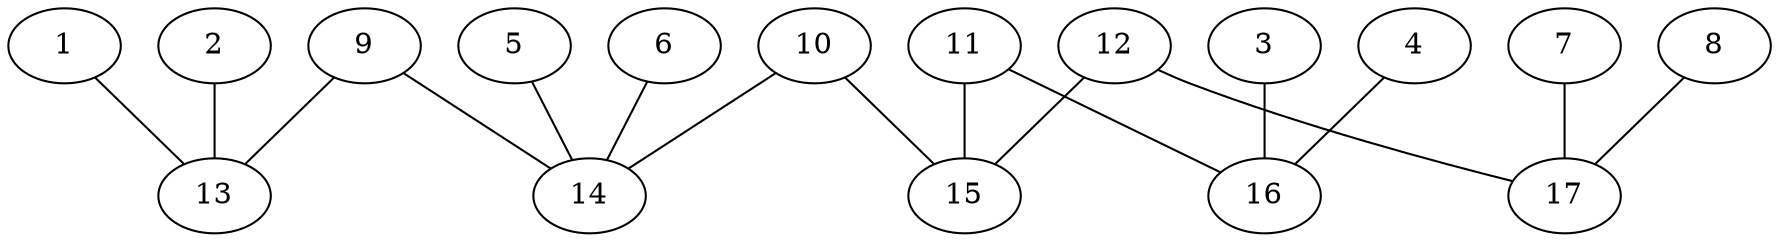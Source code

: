 graph G {
1 [ causality="false",state_var="Num[v_i₊f(t)]",type="Sf",name="v_i",sys="ODESystem(Equation[0 ~ f(t) - IfElse.ifelse(((U*t) / d) > 0.0, IfElse.ifelse(((U*t) / d) <= 1, (3.141592653589793U*h*cos((3.141592653589793U*t) / d)) / d, 0.0), 0.0)], t, Term{Real, Base.ImmutableDict{DataType, Any}}[e(t), f(t)], Sym{Real, Base.ImmutableDict{DataType, Any}}[U, d, h], Dict{Any, Any}(:f => f(t), :U => U, :d => d, :e => e(t), :h => h), Any[], Equation[], Base.RefValue{Vector{Num}}(Num[]), Base.RefValue{Any}(Matrix{Num}(undef, 0, 0)), Base.RefValue{Any}(Matrix{Num}(undef, 0, 0)), Base.RefValue{Matrix{Num}}(Matrix{Num}(undef, 0, 0)), Base.RefValue{Matrix{Num}}(Matrix{Num}(undef, 0, 0)), :v_i, ODESystem[], Dict{Any, Any}(), nothing, nothing, nothing)",];
2 [ causality="false",state_var="Num[C_2₊q(t)]",type="C",name="C_2",sys="ODESystem(Equation[Differential(t)(q(t)) ~ f(t), e(t) ~ IfElse.ifelse(q(t) >= 0.0, kt*q(t), 0)], t, Term{Real, Base.ImmutableDict{DataType, Any}}[q(t), f(t), e(t)], Sym{Real, Base.ImmutableDict{DataType, Any}}[kt], Dict{Any, Any}(:f => f(t), :kt => kt, :e => e(t), :q => q(t)), Any[], Equation[], Base.RefValue{Vector{Num}}(Num[]), Base.RefValue{Any}(Matrix{Num}(undef, 0, 0)), Base.RefValue{Any}(Matrix{Num}(undef, 0, 0)), Base.RefValue{Matrix{Num}}(Matrix{Num}(undef, 0, 0)), Base.RefValue{Matrix{Num}}(Matrix{Num}(undef, 0, 0)), :C_2, ODESystem[], Dict{Any, Any}(), nothing, nothing, nothing)",];
3 [ causality="false",state_var="Num[C_9₊q(t)]",type="C",name="C_9",sys="ODESystem(Equation[Differential(t)(q(t)) ~ f(t), e(t) ~ IfElse.ifelse(q(t) <= qs0, ks1*q(t), ks1*qs0 + ks2*(q(t) - qs0))], t, Term{Real, Base.ImmutableDict{DataType, Any}}[q(t), f(t), e(t)], Sym{Real, Base.ImmutableDict{DataType, Any}}[ks1, qs0, ks2], Dict{Any, Any}(:f => f(t), :e => e(t), :qs0 => qs0, :ks2 => ks2, :ks1 => ks1, :q => q(t)), Any[], Equation[], Base.RefValue{Vector{Num}}(Num[]), Base.RefValue{Any}(Matrix{Num}(undef, 0, 0)), Base.RefValue{Any}(Matrix{Num}(undef, 0, 0)), Base.RefValue{Matrix{Num}}(Matrix{Num}(undef, 0, 0)), Base.RefValue{Matrix{Num}}(Matrix{Num}(undef, 0, 0)), :C_9, ODESystem[], Dict{Any, Any}(), nothing, nothing, nothing)",];
4 [ causality="false",state_var="Any[]",type="R",name="R_8",sys="ODESystem(Equation[e(t) ~ B*(f(t)^3)], t, Term{Real, Base.ImmutableDict{DataType, Any}}[e(t), f(t)], Sym{Real, Base.ImmutableDict{DataType, Any}}[B], Dict{Any, Any}(:f => f(t), :e => e(t), :B => B), Any[], Equation[], Base.RefValue{Vector{Num}}(Num[]), Base.RefValue{Any}(Matrix{Num}(undef, 0, 0)), Base.RefValue{Any}(Matrix{Num}(undef, 0, 0)), Base.RefValue{Matrix{Num}}(Matrix{Num}(undef, 0, 0)), Base.RefValue{Matrix{Num}}(Matrix{Num}(undef, 0, 0)), :R_8, ODESystem[], Dict{Any, Any}(), nothing, nothing, nothing)",];
5 [ causality="false",state_var="Num[mg_us₊e(t)]",type="Se",name="mg_us",sys="ODESystem(Equation[0 ~ e(t) - Se(t)], t, Term{Real, Base.ImmutableDict{DataType, Any}}[e(t), f(t)], Term{Real, Base.ImmutableDict{DataType, Any}}[Se(t)], Dict{Any, Any}(:f => f(t), :e => e(t), :Se => Se(t)), Any[], Equation[], Base.RefValue{Vector{Num}}(Num[]), Base.RefValue{Any}(Matrix{Num}(undef, 0, 0)), Base.RefValue{Any}(Matrix{Num}(undef, 0, 0)), Base.RefValue{Matrix{Num}}(Matrix{Num}(undef, 0, 0)), Base.RefValue{Matrix{Num}}(Matrix{Num}(undef, 0, 0)), :mg_us, ODESystem[], Dict{Any, Any}(), nothing, nothing, nothing)",];
6 [ causality="false",state_var="Num[m_us₊p(t)]",type="I",name="m_us",sys="ODESystem(Equation[Differential(t)(p(t)) ~ e(t), f(t) ~ p(t) / I], t, Term{Real, Base.ImmutableDict{DataType, Any}}[e(t), f(t), p(t)], Sym{Real, Base.ImmutableDict{DataType, Any}}[I], Dict{Any, Any}(:f => f(t), :I => I, :p => p(t), :e => e(t)), Any[], Equation[], Base.RefValue{Vector{Num}}(Num[]), Base.RefValue{Any}(Matrix{Num}(undef, 0, 0)), Base.RefValue{Any}(Matrix{Num}(undef, 0, 0)), Base.RefValue{Matrix{Num}}(Matrix{Num}(undef, 0, 0)), Base.RefValue{Matrix{Num}}(Matrix{Num}(undef, 0, 0)), :m_us, ODESystem[], Dict{Any, Any}(), nothing, nothing, nothing)",];
7 [ causality="false",state_var="Num[mg_s₊e(t)]",type="Se",name="mg_s",sys="ODESystem(Equation[0 ~ e(t) - Se(t)], t, Term{Real, Base.ImmutableDict{DataType, Any}}[e(t), f(t)], Term{Real, Base.ImmutableDict{DataType, Any}}[Se(t)], Dict{Any, Any}(:f => f(t), :e => e(t), :Se => Se(t)), Any[], Equation[], Base.RefValue{Vector{Num}}(Num[]), Base.RefValue{Any}(Matrix{Num}(undef, 0, 0)), Base.RefValue{Any}(Matrix{Num}(undef, 0, 0)), Base.RefValue{Matrix{Num}}(Matrix{Num}(undef, 0, 0)), Base.RefValue{Matrix{Num}}(Matrix{Num}(undef, 0, 0)), :mg_s, ODESystem[], Dict{Any, Any}(), nothing, nothing, nothing)",];
8 [ causality="false",state_var="Num[m_s₊p(t)]",type="I",name="m_s",sys="ODESystem(Equation[Differential(t)(p(t)) ~ e(t), f(t) ~ p(t) / I], t, Term{Real, Base.ImmutableDict{DataType, Any}}[e(t), f(t), p(t)], Sym{Real, Base.ImmutableDict{DataType, Any}}[I], Dict{Any, Any}(:f => f(t), :I => I, :p => p(t), :e => e(t)), Any[], Equation[], Base.RefValue{Vector{Num}}(Num[]), Base.RefValue{Any}(Matrix{Num}(undef, 0, 0)), Base.RefValue{Any}(Matrix{Num}(undef, 0, 0)), Base.RefValue{Matrix{Num}}(Matrix{Num}(undef, 0, 0)), Base.RefValue{Matrix{Num}}(Matrix{Num}(undef, 0, 0)), :m_s, ODESystem[], Dict{Any, Any}(), nothing, nothing, nothing)",];
9 [ causality="false",state_var="Any[]",type="B",name="b3",sys="ODESystem(Equation[], t, Term{Real, Base.ImmutableDict{DataType, Any}}[e(t), f(t)], Any[], Dict{Any, Any}(:f => f(t), :e => e(t)), Any[], Equation[], Base.RefValue{Vector{Num}}(Num[]), Base.RefValue{Any}(Matrix{Num}(undef, 0, 0)), Base.RefValue{Any}(Matrix{Num}(undef, 0, 0)), Base.RefValue{Matrix{Num}}(Matrix{Num}(undef, 0, 0)), Base.RefValue{Matrix{Num}}(Matrix{Num}(undef, 0, 0)), :b3, ODESystem[], Dict{Any, Any}(), nothing, nothing, nothing)",];
10 [ causality="false",state_var="Any[]",type="B",name="b6",sys="ODESystem(Equation[], t, Term{Real, Base.ImmutableDict{DataType, Any}}[e(t), f(t)], Any[], Dict{Any, Any}(:f => f(t), :e => e(t)), Any[], Equation[], Base.RefValue{Vector{Num}}(Num[]), Base.RefValue{Any}(Matrix{Num}(undef, 0, 0)), Base.RefValue{Any}(Matrix{Num}(undef, 0, 0)), Base.RefValue{Matrix{Num}}(Matrix{Num}(undef, 0, 0)), Base.RefValue{Matrix{Num}}(Matrix{Num}(undef, 0, 0)), :b6, ODESystem[], Dict{Any, Any}(), nothing, nothing, nothing)",];
11 [ causality="false",state_var="Any[]",type="B",name="b7",sys="ODESystem(Equation[], t, Term{Real, Base.ImmutableDict{DataType, Any}}[e(t), f(t)], Any[], Dict{Any, Any}(:f => f(t), :e => e(t)), Any[], Equation[], Base.RefValue{Vector{Num}}(Num[]), Base.RefValue{Any}(Matrix{Num}(undef, 0, 0)), Base.RefValue{Any}(Matrix{Num}(undef, 0, 0)), Base.RefValue{Matrix{Num}}(Matrix{Num}(undef, 0, 0)), Base.RefValue{Matrix{Num}}(Matrix{Num}(undef, 0, 0)), :b7, ODESystem[], Dict{Any, Any}(), nothing, nothing, nothing)",];
12 [ causality="false",state_var="Any[]",type="B",name="b10",sys="ODESystem(Equation[], t, Term{Real, Base.ImmutableDict{DataType, Any}}[e(t), f(t)], Any[], Dict{Any, Any}(:f => f(t), :e => e(t)), Any[], Equation[], Base.RefValue{Vector{Num}}(Num[]), Base.RefValue{Any}(Matrix{Num}(undef, 0, 0)), Base.RefValue{Any}(Matrix{Num}(undef, 0, 0)), Base.RefValue{Matrix{Num}}(Matrix{Num}(undef, 0, 0)), Base.RefValue{Matrix{Num}}(Matrix{Num}(undef, 0, 0)), :b10, ODESystem[], Dict{Any, Any}(), nothing, nothing, nothing)",];
13 [ eqns="Equation[0 ~ v_i₊f(t) - C_2₊f(t) - b3₊f(t), C_2₊e(t) ~ b3₊e(t), b3₊e(t) ~ v_i₊e(t)]",type="J0",name="J01",sys="ODESystem(Equation[0 ~ v_i₊f(t) - C_2₊f(t) - b3₊f(t), C_2₊e(t) ~ b3₊e(t), b3₊e(t) ~ v_i₊e(t)], t, Any[], Any[], Dict{Any, Any}(), Any[], Equation[], Base.RefValue{Vector{Num}}(Num[]), Base.RefValue{Any}(Matrix{Num}(undef, 0, 0)), Base.RefValue{Any}(Matrix{Num}(undef, 0, 0)), Base.RefValue{Matrix{Num}}(Matrix{Num}(undef, 0, 0)), Base.RefValue{Matrix{Num}}(Matrix{Num}(undef, 0, 0)), :J01, ODESystem[], Dict{Any, Any}(), nothing, nothing, nothing)",ps="Any[]",];
14 [ eqns="Equation[0 ~ b3₊e(t) - b6₊e(t) - m_us₊e(t) - mg_us₊e(t), mg_us₊f(t) ~ m_us₊f(t), m_us₊f(t) ~ b3₊f(t), b3₊f(t) ~ b6₊f(t)]",type="J1",name="J11",sys="ODESystem(Equation[0 ~ b3₊e(t) - b6₊e(t) - m_us₊e(t) - mg_us₊e(t), mg_us₊f(t) ~ m_us₊f(t), m_us₊f(t) ~ b3₊f(t), b3₊f(t) ~ b6₊f(t)], t, Any[], Any[], Dict{Any, Any}(), Any[], Equation[], Base.RefValue{Vector{Num}}(Num[]), Base.RefValue{Any}(Matrix{Num}(undef, 0, 0)), Base.RefValue{Any}(Matrix{Num}(undef, 0, 0)), Base.RefValue{Matrix{Num}}(Matrix{Num}(undef, 0, 0)), Base.RefValue{Matrix{Num}}(Matrix{Num}(undef, 0, 0)), :J11, ODESystem[], Dict{Any, Any}(), nothing, nothing, nothing)",ps="Any[]",];
15 [ eqns="Equation[0 ~ b6₊f(t) - b10₊f(t) - b7₊f(t), b10₊e(t) ~ b7₊e(t), b7₊e(t) ~ b6₊e(t)]",type="J0",name="J02",sys="ODESystem(Equation[0 ~ b6₊f(t) - b10₊f(t) - b7₊f(t), b10₊e(t) ~ b7₊e(t), b7₊e(t) ~ b6₊e(t)], t, Any[], Any[], Dict{Any, Any}(), Any[], Equation[], Base.RefValue{Vector{Num}}(Num[]), Base.RefValue{Any}(Matrix{Num}(undef, 0, 0)), Base.RefValue{Any}(Matrix{Num}(undef, 0, 0)), Base.RefValue{Matrix{Num}}(Matrix{Num}(undef, 0, 0)), Base.RefValue{Matrix{Num}}(Matrix{Num}(undef, 0, 0)), :J02, ODESystem[], Dict{Any, Any}(), nothing, nothing, nothing)",ps="Any[]",];
16 [ eqns="Equation[0 ~ b7₊e(t) - C_9₊e(t) - R_8₊e(t), C_9₊f(t) ~ R_8₊f(t), R_8₊f(t) ~ b7₊f(t)]",type="J1",name="J12",sys="ODESystem(Equation[0 ~ b7₊e(t) - C_9₊e(t) - R_8₊e(t), C_9₊f(t) ~ R_8₊f(t), R_8₊f(t) ~ b7₊f(t)], t, Any[], Any[], Dict{Any, Any}(), Any[], Equation[], Base.RefValue{Vector{Num}}(Num[]), Base.RefValue{Any}(Matrix{Num}(undef, 0, 0)), Base.RefValue{Any}(Matrix{Num}(undef, 0, 0)), Base.RefValue{Matrix{Num}}(Matrix{Num}(undef, 0, 0)), Base.RefValue{Matrix{Num}}(Matrix{Num}(undef, 0, 0)), :J12, ODESystem[], Dict{Any, Any}(), nothing, nothing, nothing)",ps="Any[]",];
17 [ eqns="Equation[0 ~ b10₊e(t) - m_s₊e(t) - mg_s₊e(t), b10₊f(t) ~ mg_s₊f(t), mg_s₊f(t) ~ m_s₊f(t)]",type="J1",name="J13",sys="ODESystem(Equation[0 ~ b10₊e(t) - m_s₊e(t) - mg_s₊e(t), b10₊f(t) ~ mg_s₊f(t), mg_s₊f(t) ~ m_s₊f(t)], t, Any[], Any[], Dict{Any, Any}(), Any[], Equation[], Base.RefValue{Vector{Num}}(Num[]), Base.RefValue{Any}(Matrix{Num}(undef, 0, 0)), Base.RefValue{Any}(Matrix{Num}(undef, 0, 0)), Base.RefValue{Matrix{Num}}(Matrix{Num}(undef, 0, 0)), Base.RefValue{Matrix{Num}}(Matrix{Num}(undef, 0, 0)), :J13, ODESystem[], Dict{Any, Any}(), nothing, nothing, nothing)",ps="Any[]",];
1 -- 13 [ ]
2 -- 13 [ ]
3 -- 16 [ ]
4 -- 16 [ ]
5 -- 14 [ ]
6 -- 14 [ ]
7 -- 17 [ ]
8 -- 17 [ ]
9 -- 13 [ ]
9 -- 14 [ ]
10 -- 14 [ ]
10 -- 15 [ ]
11 -- 15 [ ]
11 -- 16 [ ]
12 -- 15 [ ]
12 -- 17 [ ]
}
